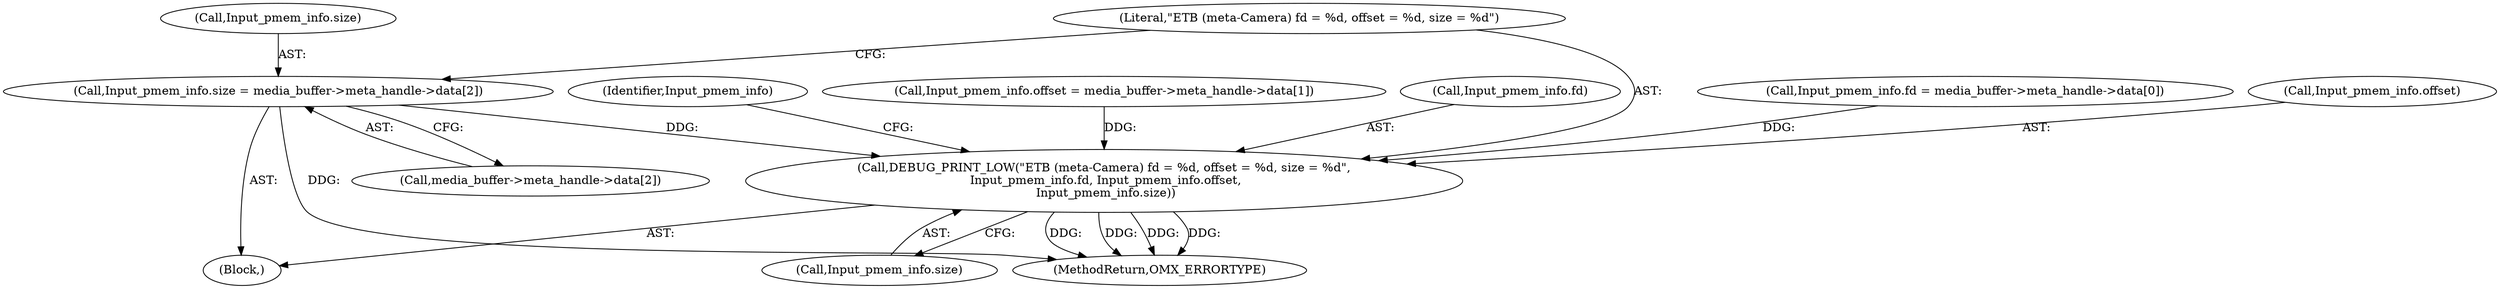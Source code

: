 digraph "0_Android_4ed06d14080d8667d5be14eed200e378cba78345_0@array" {
"1000361" [label="(Call,Input_pmem_info.size = media_buffer->meta_handle->data[2])"];
"1000372" [label="(Call,DEBUG_PRINT_LOW(\"ETB (meta-Camera) fd = %d, offset = %d, size = %d\",\n Input_pmem_info.fd, Input_pmem_info.offset,\n Input_pmem_info.size))"];
"1000350" [label="(Call,Input_pmem_info.offset = media_buffer->meta_handle->data[1])"];
"1000374" [label="(Call,Input_pmem_info.fd)"];
"1000361" [label="(Call,Input_pmem_info.size = media_buffer->meta_handle->data[2])"];
"1000372" [label="(Call,DEBUG_PRINT_LOW(\"ETB (meta-Camera) fd = %d, offset = %d, size = %d\",\n Input_pmem_info.fd, Input_pmem_info.offset,\n Input_pmem_info.size))"];
"1000365" [label="(Call,media_buffer->meta_handle->data[2])"];
"1000380" [label="(Call,Input_pmem_info.size)"];
"1000362" [label="(Call,Input_pmem_info.size)"];
"1000334" [label="(Call,Input_pmem_info.fd = media_buffer->meta_handle->data[0])"];
"1000377" [label="(Call,Input_pmem_info.offset)"];
"1000437" [label="(Identifier,Input_pmem_info)"];
"1000328" [label="(Block,)"];
"1000373" [label="(Literal,\"ETB (meta-Camera) fd = %d, offset = %d, size = %d\")"];
"1000619" [label="(MethodReturn,OMX_ERRORTYPE)"];
"1000361" -> "1000328"  [label="AST: "];
"1000361" -> "1000365"  [label="CFG: "];
"1000362" -> "1000361"  [label="AST: "];
"1000365" -> "1000361"  [label="AST: "];
"1000373" -> "1000361"  [label="CFG: "];
"1000361" -> "1000619"  [label="DDG: "];
"1000361" -> "1000372"  [label="DDG: "];
"1000372" -> "1000328"  [label="AST: "];
"1000372" -> "1000380"  [label="CFG: "];
"1000373" -> "1000372"  [label="AST: "];
"1000374" -> "1000372"  [label="AST: "];
"1000377" -> "1000372"  [label="AST: "];
"1000380" -> "1000372"  [label="AST: "];
"1000437" -> "1000372"  [label="CFG: "];
"1000372" -> "1000619"  [label="DDG: "];
"1000372" -> "1000619"  [label="DDG: "];
"1000372" -> "1000619"  [label="DDG: "];
"1000372" -> "1000619"  [label="DDG: "];
"1000334" -> "1000372"  [label="DDG: "];
"1000350" -> "1000372"  [label="DDG: "];
}
